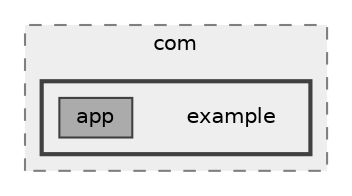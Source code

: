 digraph "C:/Users/johnn/Documents/Universal Script/Teams/TSF/POS/TSFApp/App/src/main/java/com/example"
{
 // LATEX_PDF_SIZE
  bgcolor="transparent";
  edge [fontname=Helvetica,fontsize=10,labelfontname=Helvetica,labelfontsize=10];
  node [fontname=Helvetica,fontsize=10,shape=box,height=0.2,width=0.4];
  compound=true
  subgraph clusterdir_d8517d8b842053dc3dd7dde525dd9163 {
    graph [ bgcolor="#eeeeee", pencolor="grey50", label="com", fontname=Helvetica,fontsize=10 style="filled,dashed", URL="dir_d8517d8b842053dc3dd7dde525dd9163.html",tooltip=""]
  subgraph clusterdir_ada4f439cdb25ec987d0b7526884b52b {
    graph [ bgcolor="#eeeeee", pencolor="grey25", label="", fontname=Helvetica,fontsize=10 style="filled,bold", URL="dir_ada4f439cdb25ec987d0b7526884b52b.html",tooltip=""]
    dir_ada4f439cdb25ec987d0b7526884b52b [shape=plaintext, label="example"];
  dir_97cc700597623b781c04299b58967b03 [label="app", fillcolor="#ababab", color="grey25", style="filled", URL="dir_97cc700597623b781c04299b58967b03.html",tooltip=""];
  }
  }
}
